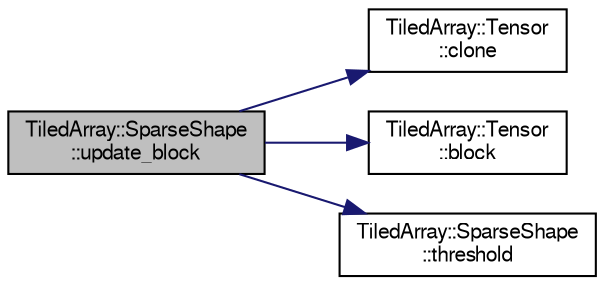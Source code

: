 digraph "TiledArray::SparseShape::update_block"
{
  edge [fontname="FreeSans",fontsize="10",labelfontname="FreeSans",labelfontsize="10"];
  node [fontname="FreeSans",fontsize="10",shape=record];
  rankdir="LR";
  Node322 [label="TiledArray::SparseShape\l::update_block",height=0.2,width=0.4,color="black", fillcolor="grey75", style="filled", fontcolor="black"];
  Node322 -> Node323 [color="midnightblue",fontsize="10",style="solid",fontname="FreeSans"];
  Node323 [label="TiledArray::Tensor\l::clone",height=0.2,width=0.4,color="black", fillcolor="white", style="filled",URL="$class_tiled_array_1_1_tensor.html#a7b98a790ddf50ce4097387d49119017c"];
  Node322 -> Node324 [color="midnightblue",fontsize="10",style="solid",fontname="FreeSans"];
  Node324 [label="TiledArray::Tensor\l::block",height=0.2,width=0.4,color="black", fillcolor="white", style="filled",URL="$class_tiled_array_1_1_tensor.html#a977e3d0ee7069ad9541881621b9208d5"];
  Node322 -> Node325 [color="midnightblue",fontsize="10",style="solid",fontname="FreeSans"];
  Node325 [label="TiledArray::SparseShape\l::threshold",height=0.2,width=0.4,color="black", fillcolor="white", style="filled",URL="$class_tiled_array_1_1_sparse_shape.html#a43a2a6238cb04e4b318ee17216e60764",tooltip="Threshold accessor. "];
}
